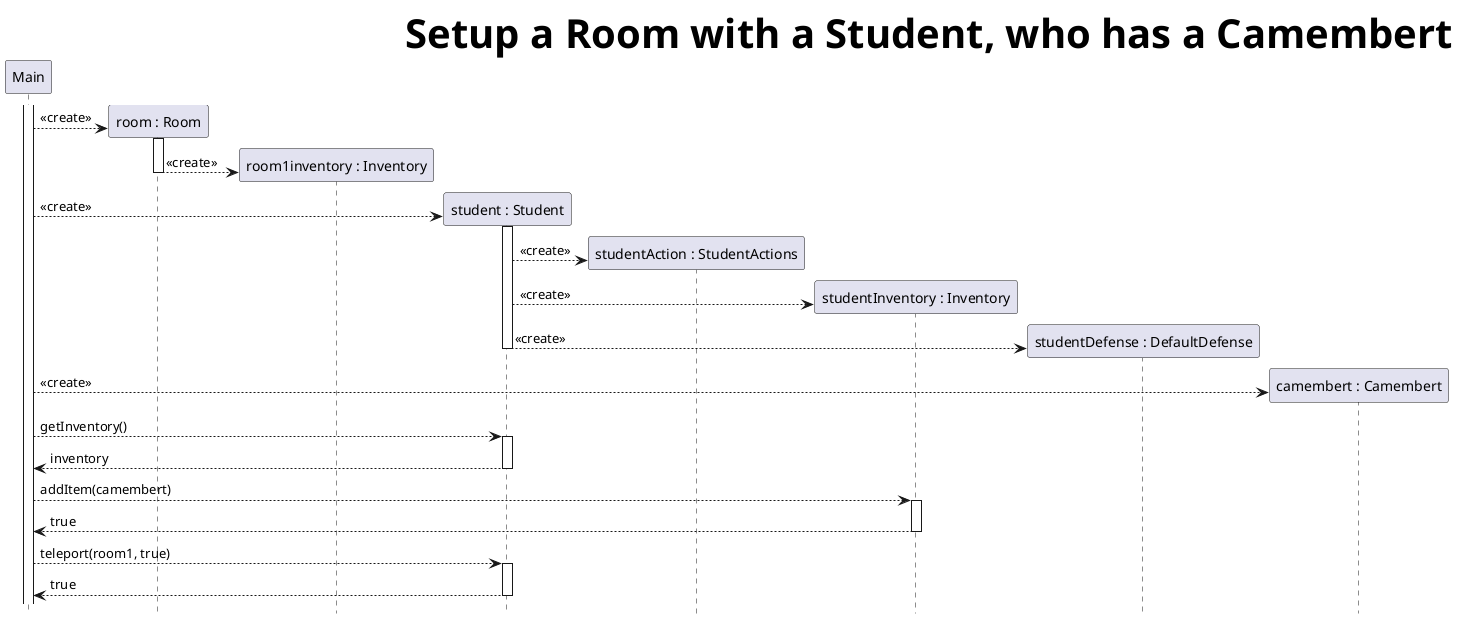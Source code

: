 @startuml UseCamembert
skinparam headerFontSize 40
skinparam HeaderFontColor #000000
skinparam HeaderFontStyle bold
header Setup a Room with a Student, who has a Camembert
hide footbox

participant main as "Main"
activate main

create room1 as "room : Room"
main --> room1 ++: <<create>>
create r1inv as "room1inventory : Inventory"
room1 --> r1inv --: <<create>>

create student as "student : Student"
main --> student ++: <<create>>
create studentAction as "studentAction : StudentActions"
student --> studentAction : <<create>>
create inventory as "studentInventory : Inventory"
student --> inventory : <<create>>
create defense as "studentDefense : DefaultDefense"
student --> defense --: <<create>>
create cam as "camembert : Camembert"
main --> cam: <<create>>

main --> student ++: getInventory()
return inventory

main --> inventory ++: addItem(camembert)
return true

main --> student ++ : teleport(room1, true)
return true
' ez garantált, hiszen a szoba mérete legalább 1

@enduml